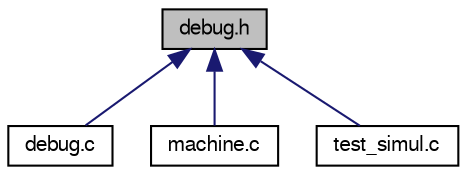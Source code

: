 digraph "debug.h"
{
  edge [fontname="FreeSans",fontsize="10",labelfontname="FreeSans",labelfontsize="10"];
  node [fontname="FreeSans",fontsize="10",shape=record];
  Node1 [label="debug.h",height=0.2,width=0.4,color="black", fillcolor="grey75", style="filled" fontcolor="black"];
  Node1 -> Node2 [dir="back",color="midnightblue",fontsize="10",style="solid",fontname="FreeSans"];
  Node2 [label="debug.c",height=0.2,width=0.4,color="black", fillcolor="white", style="filled",URL="$debug_8c.html",tooltip="Fonctions de mise au point interactive. "];
  Node1 -> Node3 [dir="back",color="midnightblue",fontsize="10",style="solid",fontname="FreeSans"];
  Node3 [label="machine.c",height=0.2,width=0.4,color="black", fillcolor="white", style="filled",URL="$machine_8c.html"];
  Node1 -> Node4 [dir="back",color="midnightblue",fontsize="10",style="solid",fontname="FreeSans"];
  Node4 [label="test_simul.c",height=0.2,width=0.4,color="black", fillcolor="white", style="filled",URL="$test__simul_8c.html",tooltip="Test du simulateur. "];
}
